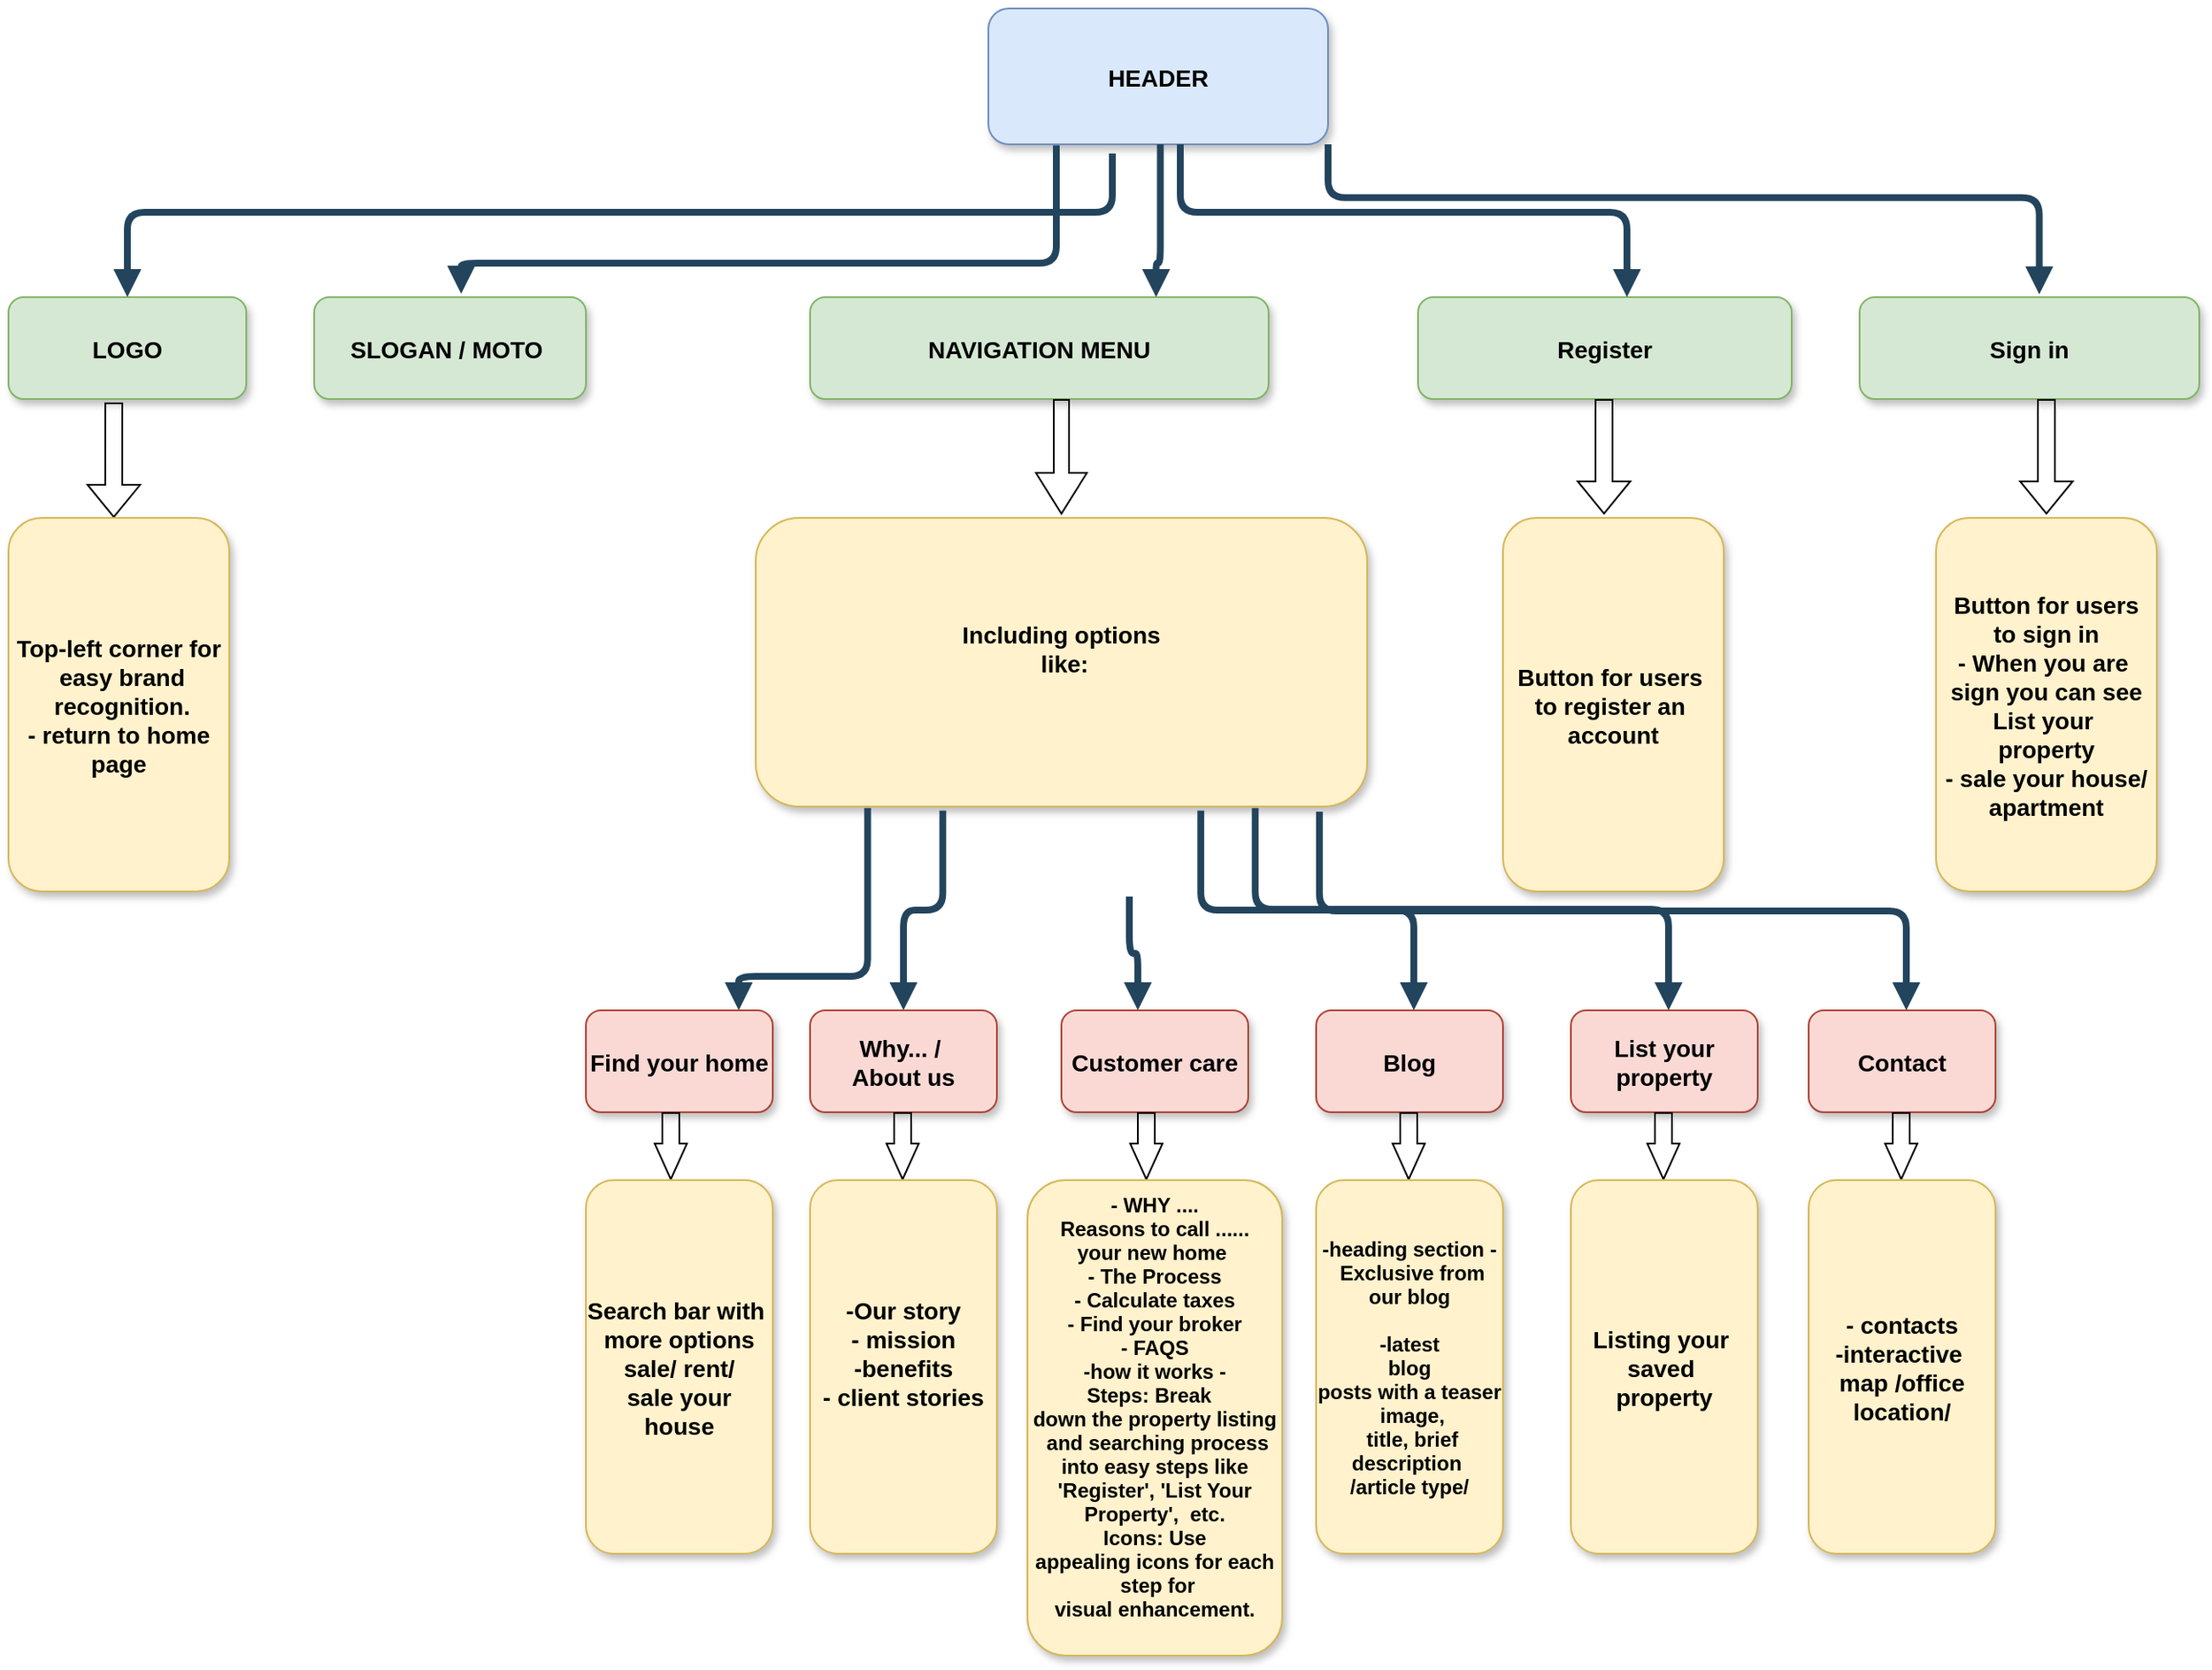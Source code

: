 <mxfile version="22.0.8" type="device" pages="2">
  <diagram name="Page-1" id="97916047-d0de-89f5-080d-49f4d83e522f">
    <mxGraphModel dx="1912" dy="1000" grid="1" gridSize="10" guides="1" tooltips="1" connect="1" arrows="1" fold="1" page="1" pageScale="1.5" pageWidth="1169" pageHeight="827" background="none" math="0" shadow="0">
      <root>
        <mxCell id="0" />
        <mxCell id="1" parent="0" />
        <mxCell id="2" value="&#xa;HEADER&#xa;" style="rounded=1;fillColor=#dae8fc;strokeColor=#6c8ebf;shadow=1;fontStyle=1;fontSize=14;" parent="1" vertex="1">
          <mxGeometry x="677" y="140" width="200" height="80" as="geometry" />
        </mxCell>
        <mxCell id="3" value="LOGO" style="rounded=1;fillColor=#d5e8d4;strokeColor=#82b366;shadow=1;fontStyle=1;fontSize=14;" parent="1" vertex="1">
          <mxGeometry x="100" y="310" width="140" height="60" as="geometry" />
        </mxCell>
        <mxCell id="29" value="" style="edgeStyle=elbowEdgeStyle;elbow=vertical;strokeWidth=4;endArrow=block;endFill=1;fontStyle=1;strokeColor=#23445D;exitX=0.365;exitY=1.067;exitDx=0;exitDy=0;exitPerimeter=0;" parent="1" source="2" target="3" edge="1">
          <mxGeometry x="22" y="165.5" width="100" height="100" as="geometry">
            <mxPoint x="22" y="265.5" as="sourcePoint" />
            <mxPoint x="122" y="165.5" as="targetPoint" />
            <Array as="points">
              <mxPoint x="580" y="260" />
              <mxPoint x="690" y="280" />
            </Array>
          </mxGeometry>
        </mxCell>
        <mxCell id="47" value="" style="edgeStyle=elbowEdgeStyle;elbow=vertical;strokeWidth=4;endArrow=block;endFill=1;fontStyle=1;strokeColor=#23445D;" parent="1" edge="1">
          <mxGeometry x="72" y="175.5" width="100" height="100" as="geometry">
            <mxPoint x="976" y="856.971" as="sourcePoint" />
            <mxPoint x="976" y="855.5" as="targetPoint" />
          </mxGeometry>
        </mxCell>
        <mxCell id="Z5ym3yaMEVOBvKQBn_O0-56" value="SLOGAN / MOTO " style="rounded=1;fillColor=#d5e8d4;strokeColor=#82b366;shadow=1;fontStyle=1;fontSize=14;direction=west;" vertex="1" parent="1">
          <mxGeometry x="280" y="310" width="160" height="60" as="geometry" />
        </mxCell>
        <mxCell id="Z5ym3yaMEVOBvKQBn_O0-58" value="" style="edgeStyle=elbowEdgeStyle;elbow=vertical;strokeWidth=4;endArrow=block;endFill=1;fontStyle=1;strokeColor=#23445D;exitX=0.2;exitY=1.008;exitDx=0;exitDy=0;exitPerimeter=0;entryX=0.459;entryY=1.033;entryDx=0;entryDy=0;entryPerimeter=0;" edge="1" parent="1" source="2" target="Z5ym3yaMEVOBvKQBn_O0-56">
          <mxGeometry x="22" y="165.5" width="100" height="100" as="geometry">
            <mxPoint x="710" y="280" as="sourcePoint" />
            <mxPoint x="500" y="300" as="targetPoint" />
            <Array as="points">
              <mxPoint x="610" y="290" />
              <mxPoint x="1082" y="405.5" />
            </Array>
          </mxGeometry>
        </mxCell>
        <mxCell id="Z5ym3yaMEVOBvKQBn_O0-59" value="NAVIGATION MENU" style="rounded=1;fillColor=#d5e8d4;strokeColor=#82b366;shadow=1;fontStyle=1;fontSize=14;direction=west;" vertex="1" parent="1">
          <mxGeometry x="572" y="310" width="270" height="60" as="geometry" />
        </mxCell>
        <mxCell id="Z5ym3yaMEVOBvKQBn_O0-61" value="Register" style="rounded=1;fillColor=#d5e8d4;strokeColor=#82b366;shadow=1;fontStyle=1;fontSize=14;direction=west;" vertex="1" parent="1">
          <mxGeometry x="930" y="310" width="220" height="60" as="geometry" />
        </mxCell>
        <mxCell id="Z5ym3yaMEVOBvKQBn_O0-62" value="" style="edgeStyle=elbowEdgeStyle;elbow=vertical;strokeWidth=4;endArrow=block;endFill=1;fontStyle=1;strokeColor=#23445D;exitX=0.5;exitY=1;exitDx=0;exitDy=0;entryX=0.25;entryY=1;entryDx=0;entryDy=0;" edge="1" parent="1">
          <mxGeometry x="22" y="165.5" width="100" height="100" as="geometry">
            <mxPoint x="778.25" y="220" as="sourcePoint" />
            <mxPoint x="775.75" y="310" as="targetPoint" />
            <Array as="points">
              <mxPoint x="781.25" y="290" />
              <mxPoint x="691.25" y="300" />
              <mxPoint x="1121.25" y="429.5" />
            </Array>
          </mxGeometry>
        </mxCell>
        <mxCell id="Z5ym3yaMEVOBvKQBn_O0-64" value="" style="edgeStyle=elbowEdgeStyle;elbow=vertical;strokeWidth=4;endArrow=block;endFill=1;fontStyle=1;strokeColor=#23445D;entryX=0.5;entryY=1;entryDx=0;entryDy=0;" edge="1" parent="1">
          <mxGeometry x="22" y="165.5" width="100" height="100" as="geometry">
            <mxPoint x="790" y="220" as="sourcePoint" />
            <mxPoint x="1053" y="310" as="targetPoint" />
            <Array as="points">
              <mxPoint x="1043" y="260" />
              <mxPoint x="1708" y="379.5" />
            </Array>
          </mxGeometry>
        </mxCell>
        <mxCell id="Z5ym3yaMEVOBvKQBn_O0-71" value="" style="shape=flexArrow;endArrow=classic;html=1;rounded=0;exitX=0.443;exitY=1.033;exitDx=0;exitDy=0;exitPerimeter=0;" edge="1" parent="1" source="3">
          <mxGeometry width="50" height="50" relative="1" as="geometry">
            <mxPoint x="60" y="500" as="sourcePoint" />
            <mxPoint x="162" y="440" as="targetPoint" />
          </mxGeometry>
        </mxCell>
        <mxCell id="Z5ym3yaMEVOBvKQBn_O0-73" value="Top-left corner for&#xa; easy brand&#xa; recognition.&#xa;- return to home &#xa;page" style="rounded=1;fillColor=#fff2cc;strokeColor=#d6b656;shadow=1;fontStyle=1;fontSize=14;" vertex="1" parent="1">
          <mxGeometry x="100" y="440" width="130" height="220" as="geometry" />
        </mxCell>
        <mxCell id="Z5ym3yaMEVOBvKQBn_O0-75" value="" style="shape=flexArrow;endArrow=classic;html=1;rounded=0;exitX=0.443;exitY=1.033;exitDx=0;exitDy=0;exitPerimeter=0;" edge="1" parent="1">
          <mxGeometry width="50" height="50" relative="1" as="geometry">
            <mxPoint x="1039.5" y="370" as="sourcePoint" />
            <mxPoint x="1039.5" y="438" as="targetPoint" />
          </mxGeometry>
        </mxCell>
        <mxCell id="Z5ym3yaMEVOBvKQBn_O0-77" value="" style="shape=flexArrow;endArrow=classic;html=1;rounded=0;exitX=0.443;exitY=1.033;exitDx=0;exitDy=0;exitPerimeter=0;width=9;endSize=7.67;" edge="1" parent="1">
          <mxGeometry width="50" height="50" relative="1" as="geometry">
            <mxPoint x="720" y="370" as="sourcePoint" />
            <mxPoint x="720" y="438" as="targetPoint" />
          </mxGeometry>
        </mxCell>
        <mxCell id="Z5ym3yaMEVOBvKQBn_O0-78" value="Including options&#xa; like:&#xa;" style="rounded=1;fillColor=#fff2cc;strokeColor=#d6b656;shadow=1;fontStyle=1;fontSize=14;" vertex="1" parent="1">
          <mxGeometry x="540" y="440" width="360" height="170" as="geometry" />
        </mxCell>
        <mxCell id="Z5ym3yaMEVOBvKQBn_O0-80" value="Button for users &#xa;to register an &#xa;account" style="rounded=1;fillColor=#fff2cc;strokeColor=#d6b656;shadow=1;fontStyle=1;fontSize=14;" vertex="1" parent="1">
          <mxGeometry x="980" y="440" width="130" height="220" as="geometry" />
        </mxCell>
        <mxCell id="Z5ym3yaMEVOBvKQBn_O0-82" value="Sign in" style="rounded=1;fillColor=#d5e8d4;strokeColor=#82b366;shadow=1;fontStyle=1;fontSize=14;direction=west;" vertex="1" parent="1">
          <mxGeometry x="1190" y="310" width="200" height="60" as="geometry" />
        </mxCell>
        <mxCell id="Z5ym3yaMEVOBvKQBn_O0-83" value="" style="shape=flexArrow;endArrow=classic;html=1;rounded=0;exitX=0.443;exitY=1.033;exitDx=0;exitDy=0;exitPerimeter=0;" edge="1" parent="1">
          <mxGeometry width="50" height="50" relative="1" as="geometry">
            <mxPoint x="1300" y="370" as="sourcePoint" />
            <mxPoint x="1300" y="438" as="targetPoint" />
          </mxGeometry>
        </mxCell>
        <mxCell id="Z5ym3yaMEVOBvKQBn_O0-84" value="Button for users&#xa;to sign in&#xa;- When you are &#xa;sign you can see&#xa;List your &#xa;property&#xa;- sale your house/&#xa;apartment" style="rounded=1;fillColor=#fff2cc;strokeColor=#d6b656;shadow=1;fontStyle=1;fontSize=14;" vertex="1" parent="1">
          <mxGeometry x="1235" y="440" width="130" height="220" as="geometry" />
        </mxCell>
        <mxCell id="Z5ym3yaMEVOBvKQBn_O0-85" value="" style="edgeStyle=elbowEdgeStyle;elbow=vertical;strokeWidth=4;endArrow=block;endFill=1;fontStyle=1;strokeColor=#23445D;entryX=0.541;entryY=1.05;entryDx=0;entryDy=0;entryPerimeter=0;exitX=0.93;exitY=0.983;exitDx=0;exitDy=0;exitPerimeter=0;" edge="1" parent="1">
          <mxGeometry x="22" y="165.5" width="100" height="100" as="geometry">
            <mxPoint x="877" y="220" as="sourcePoint" />
            <mxPoint x="1295.8" y="308.36" as="targetPoint" />
            <Array as="points">
              <mxPoint x="1104" y="251.36" />
              <mxPoint x="1937" y="350.86" />
            </Array>
          </mxGeometry>
        </mxCell>
        <mxCell id="tZqhiVmq37mOta4bv3RJ-47" value="" style="edgeStyle=elbowEdgeStyle;elbow=vertical;strokeWidth=4;endArrow=block;endFill=1;fontStyle=1;strokeColor=#23445D;exitX=0.183;exitY=1.005;exitDx=0;exitDy=0;exitPerimeter=0;" edge="1" parent="1" source="Z5ym3yaMEVOBvKQBn_O0-78">
          <mxGeometry x="22" y="165.5" width="100" height="100" as="geometry">
            <mxPoint x="630" y="690" as="sourcePoint" />
            <mxPoint x="530" y="730" as="targetPoint" />
            <Array as="points">
              <mxPoint x="606" y="710" />
              <mxPoint x="460" y="725" />
              <mxPoint x="570" y="745" />
            </Array>
          </mxGeometry>
        </mxCell>
        <mxCell id="tZqhiVmq37mOta4bv3RJ-48" value="" style="edgeStyle=elbowEdgeStyle;elbow=vertical;strokeWidth=4;endArrow=block;endFill=1;fontStyle=1;strokeColor=#23445D;exitX=0.306;exitY=1.014;exitDx=0;exitDy=0;exitPerimeter=0;entryX=0.5;entryY=0;entryDx=0;entryDy=0;" edge="1" parent="1" source="Z5ym3yaMEVOBvKQBn_O0-78" target="tZqhiVmq37mOta4bv3RJ-50">
          <mxGeometry x="22" y="165.5" width="100" height="100" as="geometry">
            <mxPoint x="650" y="700" as="sourcePoint" />
            <mxPoint x="650" y="720" as="targetPoint" />
            <Array as="points" />
          </mxGeometry>
        </mxCell>
        <mxCell id="tZqhiVmq37mOta4bv3RJ-49" value="Find your home" style="rounded=1;fillColor=#fad9d5;strokeColor=#ae4132;shadow=1;fontStyle=1;fontSize=14;" vertex="1" parent="1">
          <mxGeometry x="440" y="730" width="110" height="60" as="geometry" />
        </mxCell>
        <mxCell id="tZqhiVmq37mOta4bv3RJ-50" value="Why... / &#xa;About us" style="rounded=1;fillColor=#fad9d5;strokeColor=#ae4132;shadow=1;fontStyle=1;fontSize=14;" vertex="1" parent="1">
          <mxGeometry x="572" y="730" width="110" height="60" as="geometry" />
        </mxCell>
        <mxCell id="tZqhiVmq37mOta4bv3RJ-51" value="Customer care" style="rounded=1;fillColor=#fad9d5;strokeColor=#ae4132;shadow=1;fontStyle=1;fontSize=14;" vertex="1" parent="1">
          <mxGeometry x="720" y="730" width="110" height="60" as="geometry" />
        </mxCell>
        <mxCell id="tZqhiVmq37mOta4bv3RJ-52" value="Blog" style="rounded=1;fillColor=#fad9d5;strokeColor=#ae4132;shadow=1;fontStyle=1;fontSize=14;" vertex="1" parent="1">
          <mxGeometry x="870" y="730" width="110" height="60" as="geometry" />
        </mxCell>
        <mxCell id="tZqhiVmq37mOta4bv3RJ-53" value="List your &#xa;property" style="rounded=1;fillColor=#fad9d5;strokeColor=#ae4132;shadow=1;fontStyle=1;fontSize=14;" vertex="1" parent="1">
          <mxGeometry x="1020" y="730" width="110" height="60" as="geometry" />
        </mxCell>
        <mxCell id="tZqhiVmq37mOta4bv3RJ-54" value="Contact" style="rounded=1;fillColor=#fad9d5;strokeColor=#ae4132;shadow=1;fontStyle=1;fontSize=14;" vertex="1" parent="1">
          <mxGeometry x="1160" y="730" width="110" height="60" as="geometry" />
        </mxCell>
        <mxCell id="tZqhiVmq37mOta4bv3RJ-55" value="" style="edgeStyle=elbowEdgeStyle;elbow=vertical;strokeWidth=4;endArrow=block;endFill=1;fontStyle=1;strokeColor=#23445D;exitX=0.306;exitY=1.014;exitDx=0;exitDy=0;exitPerimeter=0;entryX=0.75;entryY=0;entryDx=0;entryDy=0;" edge="1" parent="1">
          <mxGeometry x="22" y="165.5" width="100" height="100" as="geometry">
            <mxPoint x="760" y="663" as="sourcePoint" />
            <mxPoint x="765" y="730" as="targetPoint" />
            <Array as="points" />
          </mxGeometry>
        </mxCell>
        <mxCell id="tZqhiVmq37mOta4bv3RJ-56" value="" style="edgeStyle=elbowEdgeStyle;elbow=vertical;strokeWidth=4;endArrow=block;endFill=1;fontStyle=1;strokeColor=#23445D;exitX=0.728;exitY=1.014;exitDx=0;exitDy=0;exitPerimeter=0;entryX=0.75;entryY=0;entryDx=0;entryDy=0;" edge="1" parent="1" source="Z5ym3yaMEVOBvKQBn_O0-78">
          <mxGeometry x="22" y="165.5" width="100" height="100" as="geometry">
            <mxPoint x="922.5" y="663" as="sourcePoint" />
            <mxPoint x="927.5" y="730" as="targetPoint" />
            <Array as="points" />
          </mxGeometry>
        </mxCell>
        <mxCell id="tZqhiVmq37mOta4bv3RJ-57" value="" style="edgeStyle=elbowEdgeStyle;elbow=vertical;strokeWidth=4;endArrow=block;endFill=1;fontStyle=1;strokeColor=#23445D;entryX=0.75;entryY=0;entryDx=0;entryDy=0;exitX=0.817;exitY=1.005;exitDx=0;exitDy=0;exitPerimeter=0;" edge="1" parent="1" source="Z5ym3yaMEVOBvKQBn_O0-78">
          <mxGeometry x="22" y="165.5" width="100" height="100" as="geometry">
            <mxPoint x="860" y="670" as="sourcePoint" />
            <mxPoint x="1077.5" y="730" as="targetPoint" />
            <Array as="points" />
          </mxGeometry>
        </mxCell>
        <mxCell id="tZqhiVmq37mOta4bv3RJ-58" value="" style="edgeStyle=elbowEdgeStyle;elbow=vertical;strokeWidth=4;endArrow=block;endFill=1;fontStyle=1;strokeColor=#23445D;exitX=0.922;exitY=1.018;exitDx=0;exitDy=0;exitPerimeter=0;entryX=0.75;entryY=0;entryDx=0;entryDy=0;" edge="1" parent="1" source="Z5ym3yaMEVOBvKQBn_O0-78">
          <mxGeometry x="22" y="165.5" width="100" height="100" as="geometry">
            <mxPoint x="1130" y="662" as="sourcePoint" />
            <mxPoint x="1217.5" y="730" as="targetPoint" />
            <Array as="points" />
          </mxGeometry>
        </mxCell>
        <mxCell id="tZqhiVmq37mOta4bv3RJ-62" value="" style="shape=flexArrow;endArrow=classic;html=1;rounded=0;exitX=0.443;exitY=1.033;exitDx=0;exitDy=0;exitPerimeter=0;endWidth=8;endSize=6.67;" edge="1" parent="1">
          <mxGeometry width="50" height="50" relative="1" as="geometry">
            <mxPoint x="490" y="790" as="sourcePoint" />
            <mxPoint x="490" y="830" as="targetPoint" />
          </mxGeometry>
        </mxCell>
        <mxCell id="tZqhiVmq37mOta4bv3RJ-65" value="" style="shape=flexArrow;endArrow=classic;html=1;rounded=0;exitX=0.443;exitY=1.033;exitDx=0;exitDy=0;exitPerimeter=0;endWidth=8;endSize=6.67;" edge="1" parent="1">
          <mxGeometry width="50" height="50" relative="1" as="geometry">
            <mxPoint x="626.5" y="790" as="sourcePoint" />
            <mxPoint x="626.5" y="830" as="targetPoint" />
          </mxGeometry>
        </mxCell>
        <mxCell id="tZqhiVmq37mOta4bv3RJ-66" value="" style="shape=flexArrow;endArrow=classic;html=1;rounded=0;exitX=0.443;exitY=1.033;exitDx=0;exitDy=0;exitPerimeter=0;endWidth=8;endSize=6.67;" edge="1" parent="1">
          <mxGeometry width="50" height="50" relative="1" as="geometry">
            <mxPoint x="770" y="790" as="sourcePoint" />
            <mxPoint x="770" y="830" as="targetPoint" />
          </mxGeometry>
        </mxCell>
        <mxCell id="tZqhiVmq37mOta4bv3RJ-67" value="" style="shape=flexArrow;endArrow=classic;html=1;rounded=0;exitX=0.443;exitY=1.033;exitDx=0;exitDy=0;exitPerimeter=0;endWidth=8;endSize=6.67;" edge="1" parent="1">
          <mxGeometry width="50" height="50" relative="1" as="geometry">
            <mxPoint x="1214.5" y="790" as="sourcePoint" />
            <mxPoint x="1214.5" y="830" as="targetPoint" />
          </mxGeometry>
        </mxCell>
        <mxCell id="tZqhiVmq37mOta4bv3RJ-68" value="" style="shape=flexArrow;endArrow=classic;html=1;rounded=0;exitX=0.443;exitY=1.033;exitDx=0;exitDy=0;exitPerimeter=0;endWidth=8;endSize=6.67;" edge="1" parent="1">
          <mxGeometry width="50" height="50" relative="1" as="geometry">
            <mxPoint x="1074.5" y="790" as="sourcePoint" />
            <mxPoint x="1074.5" y="830" as="targetPoint" />
          </mxGeometry>
        </mxCell>
        <mxCell id="tZqhiVmq37mOta4bv3RJ-69" value="" style="shape=flexArrow;endArrow=classic;html=1;rounded=0;exitX=0.443;exitY=1.033;exitDx=0;exitDy=0;exitPerimeter=0;endWidth=8;endSize=6.67;" edge="1" parent="1">
          <mxGeometry width="50" height="50" relative="1" as="geometry">
            <mxPoint x="924.5" y="790" as="sourcePoint" />
            <mxPoint x="924.5" y="830" as="targetPoint" />
          </mxGeometry>
        </mxCell>
        <mxCell id="tZqhiVmq37mOta4bv3RJ-70" value="Search bar with &#xa;more options&#xa;sale/ rent/&#xa;sale your&#xa;house" style="rounded=1;fillColor=#fff2cc;strokeColor=#d6b656;shadow=1;fontStyle=1;fontSize=14;" vertex="1" parent="1">
          <mxGeometry x="440" y="830" width="110" height="220" as="geometry" />
        </mxCell>
        <mxCell id="tZqhiVmq37mOta4bv3RJ-71" value="-heading section -&#xa; Exclusive from&#xa;our blog&#xa;&#xa;-latest&#xa;blog &#xa;posts with a teaser&#xa; image,&#xa; title, brief &#xa;description &#xa;/article type/" style="rounded=1;fillColor=#fff2cc;strokeColor=#d6b656;shadow=1;fontStyle=1;fontSize=12;" vertex="1" parent="1">
          <mxGeometry x="870" y="830" width="110" height="220" as="geometry" />
        </mxCell>
        <mxCell id="tZqhiVmq37mOta4bv3RJ-72" value="Listing your &#xa;saved &#xa;property" style="rounded=1;fillColor=#fff2cc;strokeColor=#d6b656;shadow=1;fontStyle=1;fontSize=14;" vertex="1" parent="1">
          <mxGeometry x="1020" y="830" width="110" height="220" as="geometry" />
        </mxCell>
        <mxCell id="tZqhiVmq37mOta4bv3RJ-73" value="- contacts&#xa;-interactive &#xa;map /office&#xa;location/" style="rounded=1;fillColor=#fff2cc;strokeColor=#d6b656;shadow=1;fontStyle=1;fontSize=14;" vertex="1" parent="1">
          <mxGeometry x="1160" y="830" width="110" height="220" as="geometry" />
        </mxCell>
        <mxCell id="tZqhiVmq37mOta4bv3RJ-74" value="-Our story&#xa;- mission&#xa;-benefits&#xa;- client stories&#xa;" style="rounded=1;fillColor=#fff2cc;strokeColor=#d6b656;shadow=1;fontStyle=1;fontSize=14;" vertex="1" parent="1">
          <mxGeometry x="572" y="830" width="110" height="220" as="geometry" />
        </mxCell>
        <mxCell id="tZqhiVmq37mOta4bv3RJ-75" value="- WHY ....&#xa;Reasons to call ...... &#xa;your new home &#xa;- The Process&#xa;- Calculate taxes&#xa;- Find your broker&#xa;- FAQS&#xa;-how it works -&#xa; Steps: Break  &#xa;down the property listing&#xa; and searching process &#xa;into easy steps like&#xa;     &#39;Register&#39;, &#39;List Your &#xa;Property&#39;,  etc.&#xa; Icons: Use&#xa;     appealing icons for each&#xa; step for &#xa;visual enhancement.&#xa; " style="rounded=1;fillColor=#fff2cc;strokeColor=#d6b656;shadow=1;fontStyle=1;fontSize=12;" vertex="1" parent="1">
          <mxGeometry x="700" y="830" width="150" height="280" as="geometry" />
        </mxCell>
      </root>
    </mxGraphModel>
  </diagram>
  <diagram id="In1wZbawTqbMpnqT8tXX" name="Страница-2">
    <mxGraphModel dx="1434" dy="750" grid="1" gridSize="10" guides="1" tooltips="1" connect="1" arrows="1" fold="1" page="1" pageScale="1" pageWidth="827" pageHeight="1169" math="0" shadow="0">
      <root>
        <mxCell id="0" />
        <mxCell id="1" parent="0" />
        <mxCell id="WnGGEd9kvl-bYeRnzTCv-1" value="MAIN SECTION" style="rounded=1;fillColor=#dae8fc;strokeColor=#6c8ebf;shadow=1;fontStyle=1;fontSize=14;" vertex="1" parent="1">
          <mxGeometry x="270" y="180" width="260" height="80" as="geometry" />
        </mxCell>
        <mxCell id="URemOfOeAjITP1pav5nb-1" value="" style="edgeStyle=elbowEdgeStyle;elbow=vertical;strokeWidth=4;endArrow=block;endFill=1;fontStyle=1;strokeColor=#23445D;" edge="1" parent="1">
          <mxGeometry x="22" y="165.5" width="100" height="100" as="geometry">
            <mxPoint x="400" y="260" as="sourcePoint" />
            <mxPoint x="399.5" y="320" as="targetPoint" />
            <Array as="points">
              <mxPoint x="429.5" y="260" />
              <mxPoint x="769.5" y="340" />
            </Array>
          </mxGeometry>
        </mxCell>
        <mxCell id="98c9zB2Oo4Lg3qPtHcjd-1" value="&#xa; - Image Carousel: Rotating high-quality images of popular or recently listed properties.&#xa;- CTA (Call to Action) Button: &quot;Start Your Property Search&quot;.&#xa;- Quick Search Filters: Allow users to quickly filter by popular criteria like &#39;Houses&#39;, &#39;Apartments&#39;, &#39;For Sale&#39;, &#39;For Rent&#39;, etc.&#xa;" style="rounded=1;fillColor=#d5e8d4;strokeColor=#82b366;shadow=1;fontStyle=1;fontSize=12;" vertex="1" parent="1">
          <mxGeometry x="70" y="320" width="710" height="60" as="geometry" />
        </mxCell>
        <mxCell id="98c9zB2Oo4Lg3qPtHcjd-2" value="Header" style="rounded=1;fillColor=#d5e8d4;strokeColor=#82b366;shadow=1;fontStyle=1;fontSize=14;" vertex="1" parent="1">
          <mxGeometry x="315" y="50" width="170" height="60" as="geometry" />
        </mxCell>
        <mxCell id="98c9zB2Oo4Lg3qPtHcjd-3" value="" style="edgeStyle=elbowEdgeStyle;elbow=vertical;strokeWidth=4;endArrow=block;endFill=1;fontStyle=1;strokeColor=#23445D;" edge="1" parent="1">
          <mxGeometry x="22" y="165.5" width="100" height="100" as="geometry">
            <mxPoint x="399.5" y="110" as="sourcePoint" />
            <mxPoint x="399.5" y="180" as="targetPoint" />
            <Array as="points">
              <mxPoint x="429.5" y="120" />
              <mxPoint x="769.5" y="200" />
            </Array>
          </mxGeometry>
        </mxCell>
        <mxCell id="kxqoF4Z3lR08jDcqPF67-2" value="Featured /TOP/ Listings:&#xa;Section Heading: Such as &quot;Featured Properties&quot;.&#xa; Property Cards: Display a few selected properties with thumbnail images, brief details, and a link to view more.&#xa; View More Button: Link to see all listings.&#xa;" style="rounded=1;fillColor=#d5e8d4;strokeColor=#82b366;shadow=1;fontStyle=1;fontSize=12;" vertex="1" parent="1">
          <mxGeometry x="70" y="420" width="710" height="80" as="geometry" />
        </mxCell>
        <mxCell id="kxqoF4Z3lR08jDcqPF67-3" value="" style="edgeStyle=elbowEdgeStyle;elbow=vertical;strokeWidth=4;endArrow=block;endFill=1;fontStyle=1;strokeColor=#23445D;" edge="1" parent="1">
          <mxGeometry x="22" y="165.5" width="100" height="100" as="geometry">
            <mxPoint x="399.5" y="380" as="sourcePoint" />
            <mxPoint x="399.5" y="420" as="targetPoint" />
            <Array as="points">
              <mxPoint x="389.5" y="390" />
            </Array>
          </mxGeometry>
        </mxCell>
        <mxCell id="bX5scMez5lUn85IxXjba-1" value="Testimonials:&#xa;Section Heading: Such as &quot;They talk about us&quot;.&#xa; User Reviews: Display a few rotating or static user testimonials with their photo, name, and feedback about the platform.&#xa;" style="rounded=1;fillColor=#d5e8d4;strokeColor=#82b366;shadow=1;fontStyle=1;fontSize=12;" vertex="1" parent="1">
          <mxGeometry x="60" y="640" width="710" height="70" as="geometry" />
        </mxCell>
        <mxCell id="bX5scMez5lUn85IxXjba-2" value="" style="edgeStyle=elbowEdgeStyle;elbow=vertical;strokeWidth=4;endArrow=block;endFill=1;fontStyle=1;strokeColor=#23445D;" edge="1" parent="1">
          <mxGeometry x="22" y="165.5" width="100" height="100" as="geometry">
            <mxPoint x="399.5" y="500" as="sourcePoint" />
            <mxPoint x="399.5" y="540" as="targetPoint" />
            <Array as="points">
              <mxPoint x="389.5" y="510" />
            </Array>
          </mxGeometry>
        </mxCell>
        <mxCell id="bX5scMez5lUn85IxXjba-3" value=" - Be first:&#xa;Signup Box: A field to input an email address&#xa; Text: A brief&#xa;     note about the benefits of subscribing, e.g., &quot;Get the latest&#xa;     listings and real estate insights straight to your inbox&quot;.&#xa;" style="rounded=1;fillColor=#fad9d5;strokeColor=#ae4132;shadow=1;fontStyle=1;fontSize=12;" vertex="1" parent="1">
          <mxGeometry x="480" y="230" width="330" height="80" as="geometry" />
        </mxCell>
        <mxCell id="bX5scMez5lUn85IxXjba-4" value="Footer:&#xa;Logo and slogan&#xa;Quick Links: Links to essential pages like &#39;Privacy Policy&#39;, &#39;Terms of Use&#39;, &#39;FAQs&#39;, etc.&#xa; Social Media Icons: Links to the company&#39;s social media profiles.&#xa; Contact&#xa;     Details: Phone number, email, and office address.&#xa; Map: An embedded map showing the office location, if applicable.&#xa;" style="rounded=1;fillColor=#d5e8d4;strokeColor=#82b366;shadow=1;fontStyle=1;fontSize=12;" vertex="1" parent="1">
          <mxGeometry x="70" y="790" width="710" height="120" as="geometry" />
        </mxCell>
        <mxCell id="bX5scMez5lUn85IxXjba-5" value="Chat now section" style="rounded=1;fillColor=#fad9d5;strokeColor=#ae4132;shadow=1;fontStyle=1;fontSize=12;" vertex="1" parent="1">
          <mxGeometry x="570" y="730" width="240" height="40" as="geometry" />
        </mxCell>
        <mxCell id="4AFmP3NKzFR2dCYqERbW-1" value="Why you choose us: Statistics:&#xa;3 continents; ... announced; .... sold properties; ... satisfied customers&#xa;" style="rounded=1;fillColor=#d5e8d4;strokeColor=#82b366;shadow=1;fontStyle=1;fontSize=12;" vertex="1" parent="1">
          <mxGeometry x="59" y="540" width="710" height="60" as="geometry" />
        </mxCell>
        <mxCell id="4AFmP3NKzFR2dCYqERbW-2" value="" style="edgeStyle=elbowEdgeStyle;elbow=vertical;strokeWidth=4;endArrow=block;endFill=1;fontStyle=1;strokeColor=#23445D;" edge="1" parent="1">
          <mxGeometry x="22" y="165.5" width="100" height="100" as="geometry">
            <mxPoint x="399.5" y="600" as="sourcePoint" />
            <mxPoint x="399.5" y="640" as="targetPoint" />
            <Array as="points">
              <mxPoint x="389.5" y="610" />
            </Array>
          </mxGeometry>
        </mxCell>
        <mxCell id="4AFmP3NKzFR2dCYqERbW-3" value="" style="edgeStyle=elbowEdgeStyle;elbow=vertical;strokeWidth=4;endArrow=block;endFill=1;fontStyle=1;strokeColor=#23445D;entryX=0.462;entryY=0.008;entryDx=0;entryDy=0;entryPerimeter=0;exitX=0.476;exitY=1.014;exitDx=0;exitDy=0;exitPerimeter=0;" edge="1" parent="1" source="bX5scMez5lUn85IxXjba-1" target="bX5scMez5lUn85IxXjba-4">
          <mxGeometry x="22" y="165.5" width="100" height="100" as="geometry">
            <mxPoint x="399.5" y="740" as="sourcePoint" />
            <mxPoint x="399.5" y="780" as="targetPoint" />
            <Array as="points" />
          </mxGeometry>
        </mxCell>
        <mxCell id="4AFmP3NKzFR2dCYqERbW-4" value="Visual and Interactive Elements:&#xa;Interactive Map: Consider adding an interactive map where users can see properties in different areas.&#xa; Animations/Transitions: Subtle animations when hovering over property cards, buttons, etc., can enhance user engagement.&#xa;" style="rounded=1;fillColor=#fad7ac;strokeColor=#b46504;shadow=1;fontStyle=1;fontSize=12;" vertex="1" parent="1">
          <mxGeometry x="10" y="940" width="710" height="70" as="geometry" />
        </mxCell>
        <mxCell id="4AFmP3NKzFR2dCYqERbW-5" value="SEO and Performance Considerations:&#xa;Optimized Images: Ensure images are compressed and optimized for web use without compromising quality.&#xa; Meta Tags: Relevant meta tags for search engines.&#xa; Fast Loading: Ensure the website loads quickly by optimizing backend queries and frontend resources.&#xa;" style="rounded=1;fillColor=#fad7ac;strokeColor=#b46504;shadow=1;fontStyle=1;fontSize=12;" vertex="1" parent="1">
          <mxGeometry x="100" y="1030" width="710" height="80" as="geometry" />
        </mxCell>
      </root>
    </mxGraphModel>
  </diagram>
</mxfile>
